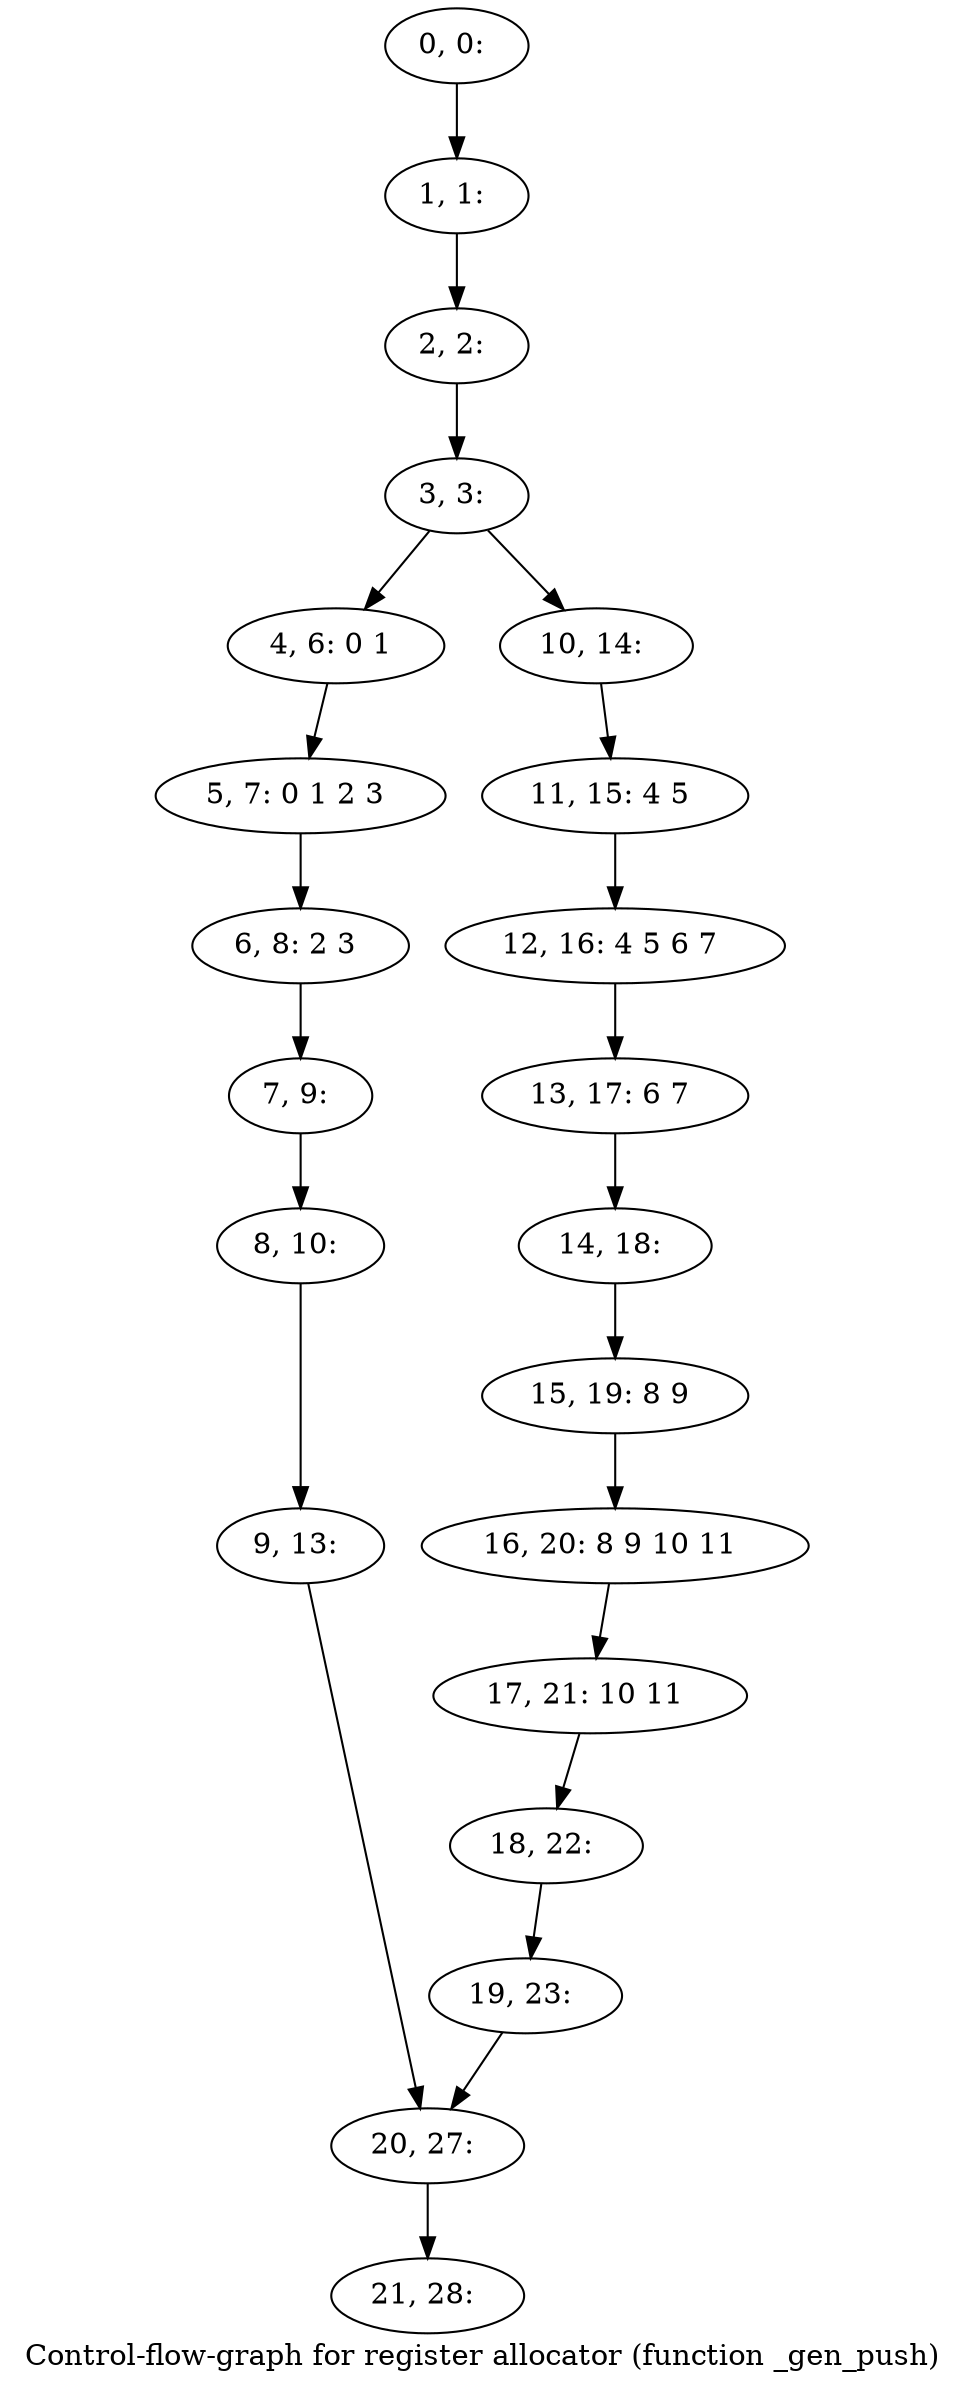 digraph G {
graph [label="Control-flow-graph for register allocator (function _gen_push)"]
0[label="0, 0: "];
1[label="1, 1: "];
2[label="2, 2: "];
3[label="3, 3: "];
4[label="4, 6: 0 1 "];
5[label="5, 7: 0 1 2 3 "];
6[label="6, 8: 2 3 "];
7[label="7, 9: "];
8[label="8, 10: "];
9[label="9, 13: "];
10[label="10, 14: "];
11[label="11, 15: 4 5 "];
12[label="12, 16: 4 5 6 7 "];
13[label="13, 17: 6 7 "];
14[label="14, 18: "];
15[label="15, 19: 8 9 "];
16[label="16, 20: 8 9 10 11 "];
17[label="17, 21: 10 11 "];
18[label="18, 22: "];
19[label="19, 23: "];
20[label="20, 27: "];
21[label="21, 28: "];
0->1 ;
1->2 ;
2->3 ;
3->4 ;
3->10 ;
4->5 ;
5->6 ;
6->7 ;
7->8 ;
8->9 ;
9->20 ;
10->11 ;
11->12 ;
12->13 ;
13->14 ;
14->15 ;
15->16 ;
16->17 ;
17->18 ;
18->19 ;
19->20 ;
20->21 ;
}
